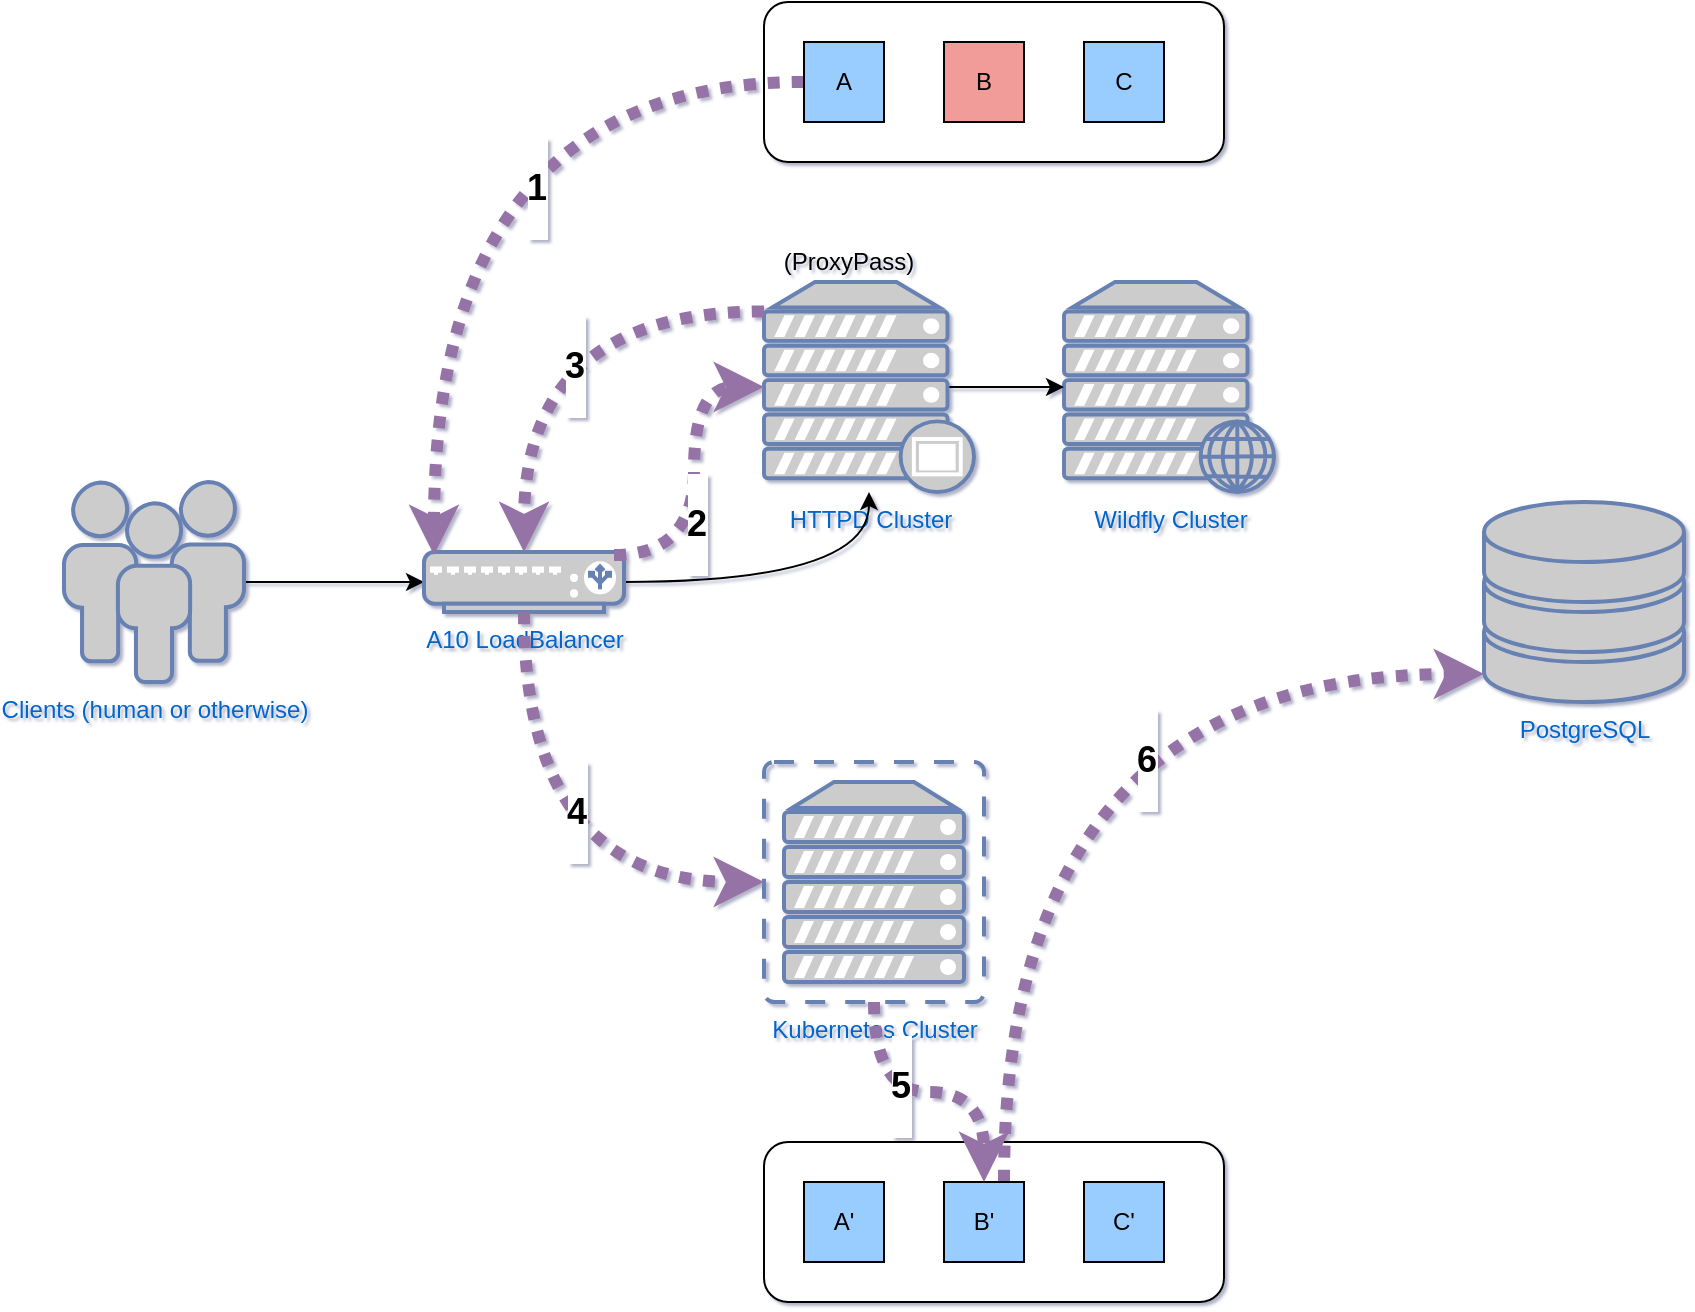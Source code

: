 <mxfile version="10.6.7" type="github"><diagram id="4JeICgyDTQAdmOD53Of8" name="Page-1"><mxGraphModel dx="1419" dy="969" grid="1" gridSize="10" guides="1" tooltips="1" connect="1" arrows="1" fold="1" page="1" pageScale="1" pageWidth="1100" pageHeight="850" math="0" shadow="1"><root><mxCell id="0"/><mxCell id="1" parent="0"/><mxCell id="j8Kb2eOcAkNgNtQ1C6Nc-17" style="edgeStyle=orthogonalEdgeStyle;curved=1;rounded=0;orthogonalLoop=1;jettySize=auto;html=1;exitX=1;exitY=0.5;exitDx=0;exitDy=0;exitPerimeter=0;entryX=0;entryY=0.5;entryDx=0;entryDy=0;entryPerimeter=0;" parent="1" source="XMhGtbpjUezIhQE0Jc4S-1" target="XMhGtbpjUezIhQE0Jc4S-4" edge="1"><mxGeometry relative="1" as="geometry"/></mxCell><mxCell id="XMhGtbpjUezIhQE0Jc4S-1" value="Clients (human or otherwise)" style="fontColor=#0066CC;verticalAlign=top;verticalLabelPosition=bottom;labelPosition=center;align=center;html=1;outlineConnect=0;fillColor=#CCCCCC;strokeColor=#6881B3;gradientColor=none;gradientDirection=north;strokeWidth=2;shape=mxgraph.networks.users;" parent="1" vertex="1"><mxGeometry x="90" y="280" width="90" height="100" as="geometry"/></mxCell><mxCell id="XMhGtbpjUezIhQE0Jc4S-2" value="&lt;div&gt;Wildfly Cluster&lt;/div&gt;" style="fontColor=#0066CC;verticalAlign=top;verticalLabelPosition=bottom;labelPosition=center;align=center;html=1;outlineConnect=0;fillColor=#CCCCCC;strokeColor=#6881B3;gradientColor=none;gradientDirection=north;strokeWidth=2;shape=mxgraph.networks.web_server;" parent="1" vertex="1"><mxGeometry x="590" y="180" width="105" height="105" as="geometry"/></mxCell><mxCell id="j8Kb2eOcAkNgNtQ1C6Nc-12" style="edgeStyle=orthogonalEdgeStyle;rounded=0;orthogonalLoop=1;jettySize=auto;html=1;exitX=0.88;exitY=0.5;exitDx=0;exitDy=0;exitPerimeter=0;entryX=0;entryY=0.5;entryDx=0;entryDy=0;entryPerimeter=0;curved=1;" parent="1" source="XMhGtbpjUezIhQE0Jc4S-3" target="XMhGtbpjUezIhQE0Jc4S-2" edge="1"><mxGeometry relative="1" as="geometry"/></mxCell><mxCell id="XMhGtbpjUezIhQE0Jc4S-3" value="&lt;div&gt;HTTPD Cluster&lt;/div&gt;" style="fontColor=#0066CC;verticalAlign=top;verticalLabelPosition=bottom;labelPosition=center;align=center;html=1;outlineConnect=0;fillColor=#CCCCCC;strokeColor=#6881B3;gradientColor=none;gradientDirection=north;strokeWidth=2;shape=mxgraph.networks.proxy_server;" parent="1" vertex="1"><mxGeometry x="440" y="180" width="105" height="105" as="geometry"/></mxCell><mxCell id="j8Kb2eOcAkNgNtQ1C6Nc-11" style="edgeStyle=orthogonalEdgeStyle;rounded=0;orthogonalLoop=1;jettySize=auto;html=1;exitX=1;exitY=0.5;exitDx=0;exitDy=0;exitPerimeter=0;curved=1;" parent="1" source="XMhGtbpjUezIhQE0Jc4S-4" target="XMhGtbpjUezIhQE0Jc4S-3" edge="1"><mxGeometry relative="1" as="geometry"/></mxCell><mxCell id="XMhGtbpjUezIhQE0Jc4S-4" value="A10 LoadBalancer" style="fontColor=#0066CC;verticalAlign=top;verticalLabelPosition=bottom;labelPosition=center;align=center;html=1;outlineConnect=0;fillColor=#CCCCCC;strokeColor=#6881B3;gradientColor=none;gradientDirection=north;strokeWidth=2;shape=mxgraph.networks.load_balancer;" parent="1" vertex="1"><mxGeometry x="270" y="315" width="100" height="30" as="geometry"/></mxCell><mxCell id="GcbXfp2duSHcIpgu96tg-1" value="&lt;div&gt;Kubernetes Cluster&lt;br&gt;&lt;/div&gt;" style="fontColor=#0066CC;verticalAlign=top;verticalLabelPosition=bottom;labelPosition=center;align=center;html=1;outlineConnect=0;fillColor=#CCCCCC;strokeColor=#6881B3;gradientColor=none;gradientDirection=north;strokeWidth=2;shape=mxgraph.networks.virtual_server;" parent="1" vertex="1"><mxGeometry x="440" y="420" width="110" height="120" as="geometry"/></mxCell><mxCell id="j8Kb2eOcAkNgNtQ1C6Nc-18" value="Traffic" style="" parent="0"/><mxCell id="GcbXfp2duSHcIpgu96tg-8" value="" style="rounded=1;whiteSpace=wrap;html=1;" parent="j8Kb2eOcAkNgNtQ1C6Nc-18" vertex="1"><mxGeometry x="440" y="610" width="230" height="80" as="geometry"/></mxCell><mxCell id="GcbXfp2duSHcIpgu96tg-2" value="" style="rounded=1;whiteSpace=wrap;html=1;" parent="j8Kb2eOcAkNgNtQ1C6Nc-18" vertex="1"><mxGeometry x="440" y="40" width="230" height="80" as="geometry"/></mxCell><mxCell id="vK3_JltZR_AwvpHX9SfV-8" style="edgeStyle=orthogonalEdgeStyle;curved=1;rounded=0;orthogonalLoop=1;jettySize=auto;html=1;exitX=0;exitY=0.5;exitDx=0;exitDy=0;entryX=0.05;entryY=0.05;entryDx=0;entryDy=0;entryPerimeter=0;dashed=1;dashPattern=1 1;strokeColor=#9673a6;strokeWidth=6;fillColor=#e1d5e7;" edge="1" parent="j8Kb2eOcAkNgNtQ1C6Nc-18" source="GcbXfp2duSHcIpgu96tg-4" target="XMhGtbpjUezIhQE0Jc4S-4"><mxGeometry relative="1" as="geometry"/></mxCell><mxCell id="vK3_JltZR_AwvpHX9SfV-14" value="&lt;h2&gt;&lt;b&gt;1&lt;/b&gt;&lt;/h2&gt;" style="text;html=1;resizable=0;points=[];align=center;verticalAlign=middle;labelBackgroundColor=#ffffff;" vertex="1" connectable="0" parent="vK3_JltZR_AwvpHX9SfV-8"><mxGeometry x="-0.365" y="53" relative="1" as="geometry"><mxPoint as="offset"/></mxGeometry></mxCell><mxCell id="GcbXfp2duSHcIpgu96tg-4" value="A" style="whiteSpace=wrap;html=1;aspect=fixed;fillColor=#99CCFF;" parent="j8Kb2eOcAkNgNtQ1C6Nc-18" vertex="1"><mxGeometry x="460" y="60" width="40" height="40" as="geometry"/></mxCell><mxCell id="GcbXfp2duSHcIpgu96tg-5" value="C" style="whiteSpace=wrap;html=1;aspect=fixed;fillColor=#99CCFF;" parent="j8Kb2eOcAkNgNtQ1C6Nc-18" vertex="1"><mxGeometry x="600" y="60" width="40" height="40" as="geometry"/></mxCell><mxCell id="GcbXfp2duSHcIpgu96tg-6" value="B" style="whiteSpace=wrap;html=1;aspect=fixed;fillColor=#F19C99;gradientColor=none;" parent="j8Kb2eOcAkNgNtQ1C6Nc-18" vertex="1"><mxGeometry x="530" y="60" width="40" height="40" as="geometry"/></mxCell><mxCell id="GcbXfp2duSHcIpgu96tg-9" value="A'" style="whiteSpace=wrap;html=1;aspect=fixed;fillColor=#99CCFF;" parent="j8Kb2eOcAkNgNtQ1C6Nc-18" vertex="1"><mxGeometry x="460" y="630" width="40" height="40" as="geometry"/></mxCell><mxCell id="GcbXfp2duSHcIpgu96tg-10" value="C'" style="whiteSpace=wrap;html=1;aspect=fixed;fillColor=#99CCFF;" parent="j8Kb2eOcAkNgNtQ1C6Nc-18" vertex="1"><mxGeometry x="600" y="630" width="40" height="40" as="geometry"/></mxCell><mxCell id="vK3_JltZR_AwvpHX9SfV-22" style="edgeStyle=orthogonalEdgeStyle;curved=1;rounded=0;orthogonalLoop=1;jettySize=auto;html=1;exitX=0.75;exitY=0;exitDx=0;exitDy=0;entryX=0;entryY=0.86;entryDx=0;entryDy=0;entryPerimeter=0;dashed=1;dashPattern=1 1;strokeColor=#9673a6;strokeWidth=6;fillColor=#e1d5e7;" edge="1" parent="j8Kb2eOcAkNgNtQ1C6Nc-18" source="GcbXfp2duSHcIpgu96tg-11" target="vK3_JltZR_AwvpHX9SfV-21"><mxGeometry relative="1" as="geometry"/></mxCell><mxCell id="vK3_JltZR_AwvpHX9SfV-23" value="&lt;h2&gt;6&lt;/h2&gt;" style="text;html=1;resizable=0;points=[];align=center;verticalAlign=middle;labelBackgroundColor=#ffffff;" vertex="1" connectable="0" parent="vK3_JltZR_AwvpHX9SfV-22"><mxGeometry x="-0.146" y="-71" relative="1" as="geometry"><mxPoint as="offset"/></mxGeometry></mxCell><mxCell id="GcbXfp2duSHcIpgu96tg-11" value="B'" style="whiteSpace=wrap;html=1;aspect=fixed;fillColor=#99CCFF;" parent="j8Kb2eOcAkNgNtQ1C6Nc-18" vertex="1"><mxGeometry x="530" y="630" width="40" height="40" as="geometry"/></mxCell><mxCell id="vK3_JltZR_AwvpHX9SfV-9" style="edgeStyle=orthogonalEdgeStyle;curved=1;rounded=0;orthogonalLoop=1;jettySize=auto;html=1;exitX=0.95;exitY=0.05;exitDx=0;exitDy=0;exitPerimeter=0;entryX=0;entryY=0.5;entryDx=0;entryDy=0;entryPerimeter=0;dashed=1;dashPattern=1 1;strokeColor=#9673a6;strokeWidth=6;fillColor=#e1d5e7;" edge="1" parent="j8Kb2eOcAkNgNtQ1C6Nc-18" source="XMhGtbpjUezIhQE0Jc4S-4" target="XMhGtbpjUezIhQE0Jc4S-3"><mxGeometry relative="1" as="geometry"/></mxCell><mxCell id="vK3_JltZR_AwvpHX9SfV-15" value="&lt;h2&gt;2&lt;br&gt;&lt;/h2&gt;" style="text;html=1;resizable=0;points=[];align=center;verticalAlign=middle;labelBackgroundColor=#ffffff;" vertex="1" connectable="0" parent="vK3_JltZR_AwvpHX9SfV-9"><mxGeometry x="-0.497" y="16" relative="1" as="geometry"><mxPoint x="17" y="-16" as="offset"/></mxGeometry></mxCell><mxCell id="vK3_JltZR_AwvpHX9SfV-11" style="edgeStyle=orthogonalEdgeStyle;curved=1;rounded=0;orthogonalLoop=1;jettySize=auto;html=1;exitX=0;exitY=0.14;exitDx=0;exitDy=0;exitPerimeter=0;entryX=0.5;entryY=0;entryDx=0;entryDy=0;entryPerimeter=0;dashed=1;dashPattern=1 1;strokeColor=#9673a6;strokeWidth=6;fillColor=#e1d5e7;" edge="1" parent="j8Kb2eOcAkNgNtQ1C6Nc-18" source="XMhGtbpjUezIhQE0Jc4S-3" target="XMhGtbpjUezIhQE0Jc4S-4"><mxGeometry relative="1" as="geometry"/></mxCell><mxCell id="vK3_JltZR_AwvpHX9SfV-16" value="&lt;h2&gt;3&lt;/h2&gt;" style="text;html=1;resizable=0;points=[];align=center;verticalAlign=middle;labelBackgroundColor=#ffffff;" vertex="1" connectable="0" parent="vK3_JltZR_AwvpHX9SfV-11"><mxGeometry x="-0.208" y="27" relative="1" as="geometry"><mxPoint as="offset"/></mxGeometry></mxCell><mxCell id="vK3_JltZR_AwvpHX9SfV-12" style="edgeStyle=orthogonalEdgeStyle;curved=1;rounded=0;orthogonalLoop=1;jettySize=auto;html=1;exitX=0.5;exitY=1;exitDx=0;exitDy=0;exitPerimeter=0;entryX=0;entryY=0.5;entryDx=0;entryDy=0;entryPerimeter=0;dashed=1;dashPattern=1 1;strokeColor=#9673a6;strokeWidth=6;fillColor=#e1d5e7;" edge="1" parent="j8Kb2eOcAkNgNtQ1C6Nc-18" source="XMhGtbpjUezIhQE0Jc4S-4" target="GcbXfp2duSHcIpgu96tg-1"><mxGeometry relative="1" as="geometry"/></mxCell><mxCell id="vK3_JltZR_AwvpHX9SfV-17" value="&lt;h2&gt;4&lt;/h2&gt;" style="text;html=1;resizable=0;points=[];align=center;verticalAlign=middle;labelBackgroundColor=#ffffff;" vertex="1" connectable="0" parent="vK3_JltZR_AwvpHX9SfV-12"><mxGeometry x="-0.216" y="26" relative="1" as="geometry"><mxPoint as="offset"/></mxGeometry></mxCell><mxCell id="vK3_JltZR_AwvpHX9SfV-13" style="edgeStyle=orthogonalEdgeStyle;curved=1;rounded=0;orthogonalLoop=1;jettySize=auto;html=1;exitX=0.5;exitY=1;exitDx=0;exitDy=0;exitPerimeter=0;entryX=0.5;entryY=0;entryDx=0;entryDy=0;dashed=1;dashPattern=1 1;strokeColor=#9673a6;strokeWidth=6;fillColor=#e1d5e7;" edge="1" parent="j8Kb2eOcAkNgNtQ1C6Nc-18" source="GcbXfp2duSHcIpgu96tg-1" target="GcbXfp2duSHcIpgu96tg-11"><mxGeometry relative="1" as="geometry"/></mxCell><mxCell id="vK3_JltZR_AwvpHX9SfV-18" value="&lt;h2&gt;5&lt;/h2&gt;" style="text;html=1;resizable=0;points=[];align=center;verticalAlign=middle;labelBackgroundColor=#ffffff;" vertex="1" connectable="0" parent="vK3_JltZR_AwvpHX9SfV-13"><mxGeometry x="-0.421" y="13" relative="1" as="geometry"><mxPoint as="offset"/></mxGeometry></mxCell><mxCell id="vK3_JltZR_AwvpHX9SfV-19" value="(ProxyPass)" style="text;html=1;strokeColor=none;fillColor=none;align=center;verticalAlign=middle;whiteSpace=wrap;rounded=0;" vertex="1" parent="j8Kb2eOcAkNgNtQ1C6Nc-18"><mxGeometry x="440" y="160" width="85" height="20" as="geometry"/></mxCell><mxCell id="vK3_JltZR_AwvpHX9SfV-21" value="&lt;div&gt;PostgreSQL&lt;/div&gt;" style="fontColor=#0066CC;verticalAlign=top;verticalLabelPosition=bottom;labelPosition=center;align=center;html=1;outlineConnect=0;fillColor=#CCCCCC;strokeColor=#6881B3;gradientColor=none;gradientDirection=north;strokeWidth=2;shape=mxgraph.networks.storage;" vertex="1" parent="j8Kb2eOcAkNgNtQ1C6Nc-18"><mxGeometry x="800" y="290" width="100" height="100" as="geometry"/></mxCell></root></mxGraphModel></diagram></mxfile>